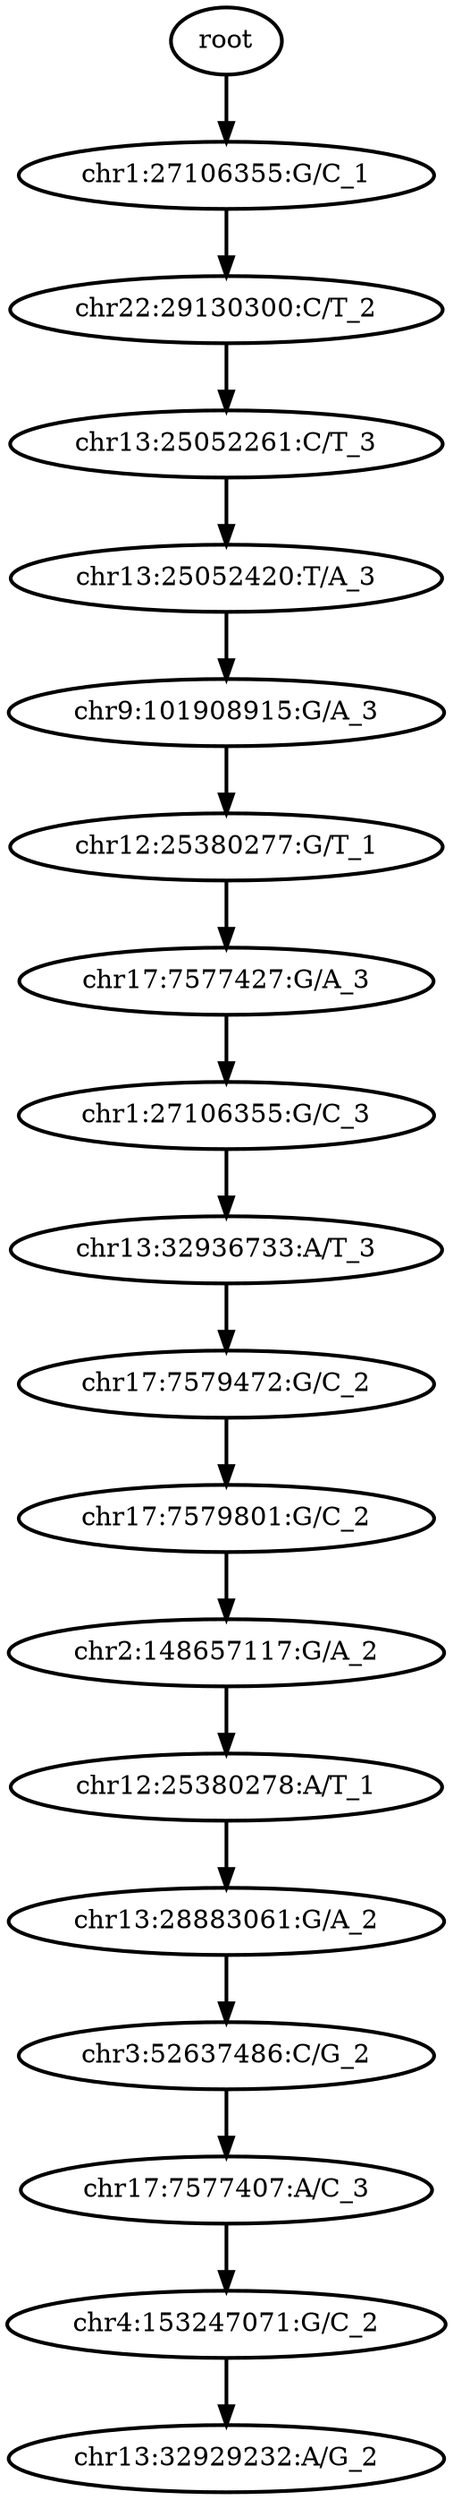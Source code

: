 digraph N {
	overlap="false"
	rankdir="TB"
	0 [label="root", style="bold"];
	1 [label="chr1:27106355:G/C_1", style="bold"];
	2 [label="chr22:29130300:C/T_2", style="bold"];
	3 [label="chr13:25052261:C/T_3", style="bold"];
	4 [label="chr13:25052420:T/A_3", style="bold"];
	5 [label="chr9:101908915:G/A_3", style="bold"];
	6 [label="chr12:25380277:G/T_1", style="bold"];
	7 [label="chr17:7577427:G/A_3", style="bold"];
	8 [label="chr1:27106355:G/C_3", style="bold"];
	9 [label="chr13:32936733:A/T_3", style="bold"];
	10 [label="chr17:7579472:G/C_2", style="bold"];
	11 [label="chr17:7579801:G/C_2", style="bold"];
	12 [label="chr2:148657117:G/A_2", style="bold"];
	13 [label="chr12:25380278:A/T_1", style="bold"];
	14 [label="chr13:28883061:G/A_2", style="bold"];
	15 [label="chr3:52637486:C/G_2", style="bold"];
	16 [label="chr17:7577407:A/C_3", style="bold"];
	17 [label="chr4:153247071:G/C_2", style="bold"];
	18 [label="chr13:32929232:A/G_2", style="bold"];
	0 -> 1 [style="bold"];
	1 -> 2 [style="bold"];
	2 -> 3 [style="bold"];
	3 -> 4 [style="bold"];
	4 -> 5 [style="bold"];
	5 -> 6 [style="bold"];
	6 -> 7 [style="bold"];
	7 -> 8 [style="bold"];
	8 -> 9 [style="bold"];
	9 -> 10 [style="bold"];
	10 -> 11 [style="bold"];
	11 -> 12 [style="bold"];
	12 -> 13 [style="bold"];
	13 -> 14 [style="bold"];
	14 -> 15 [style="bold"];
	15 -> 16 [style="bold"];
	16 -> 17 [style="bold"];
	17 -> 18 [style="bold"];
}